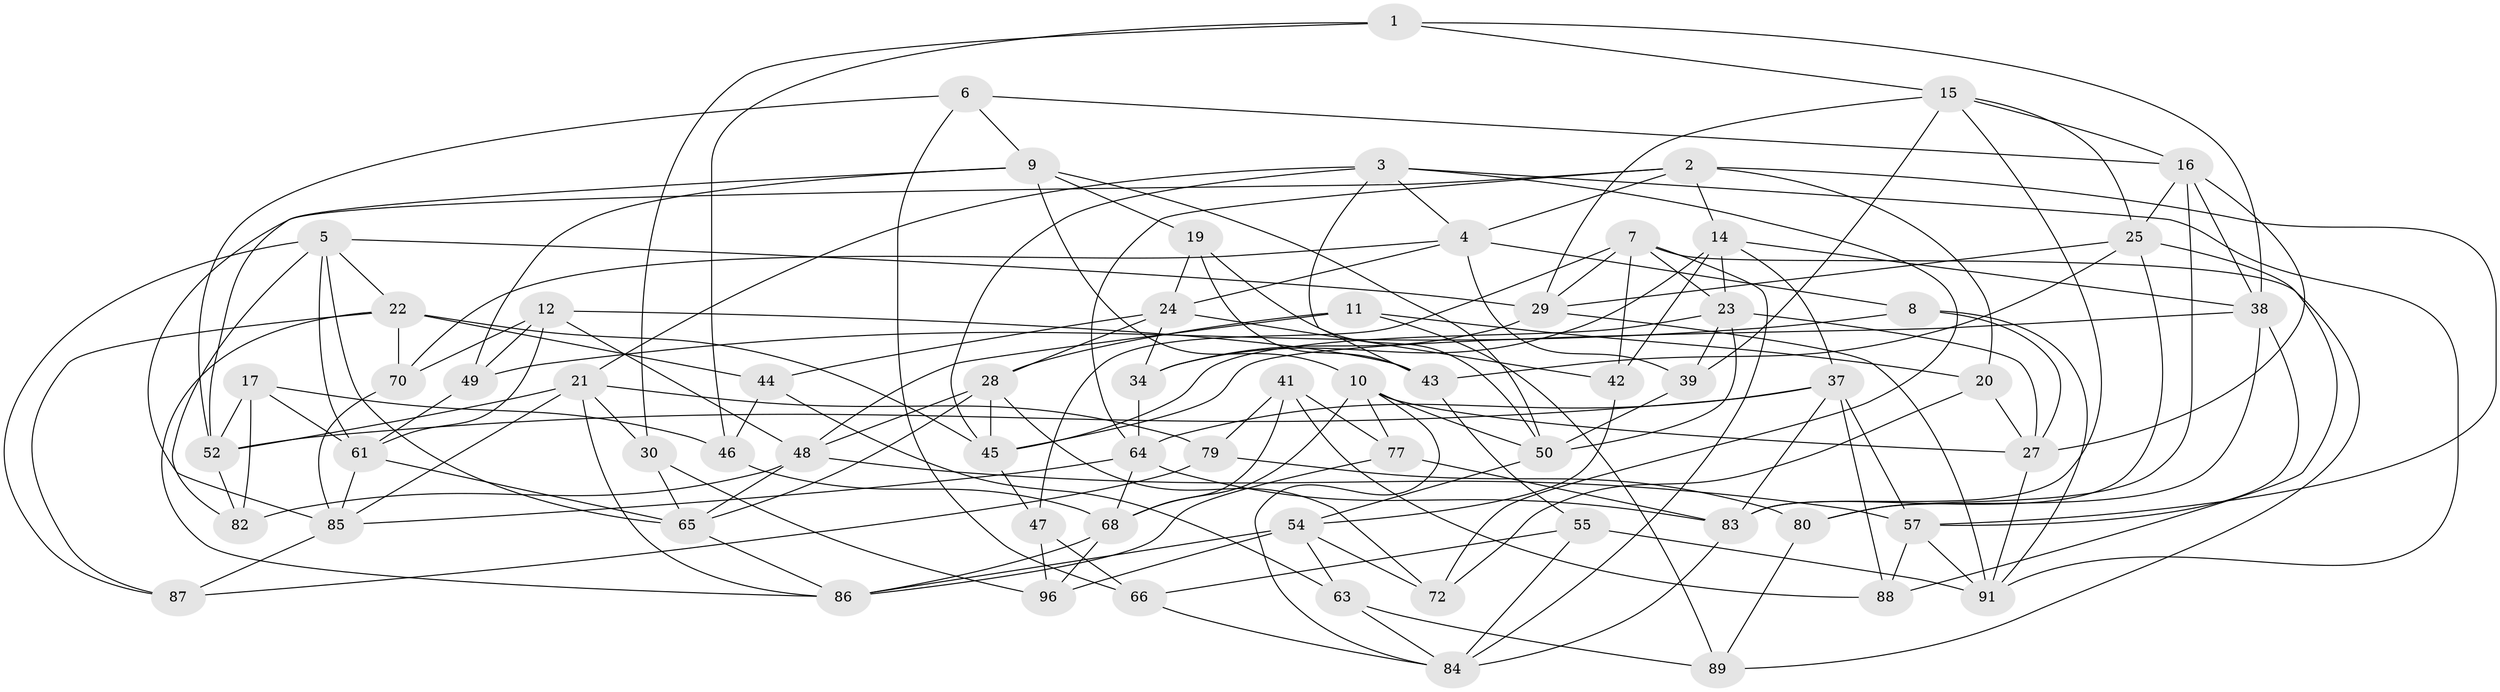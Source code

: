 // original degree distribution, {4: 1.0}
// Generated by graph-tools (version 1.1) at 2025/11/02/27/25 16:11:50]
// undirected, 66 vertices, 168 edges
graph export_dot {
graph [start="1"]
  node [color=gray90,style=filled];
  1;
  2 [super="+18"];
  3 [super="+35"];
  4 [super="+100"];
  5 [super="+102"];
  6;
  7 [super="+13"];
  8;
  9 [super="+36"];
  10 [super="+99"];
  11;
  12 [super="+67"];
  14 [super="+40"];
  15 [super="+32"];
  16 [super="+98"];
  17;
  19;
  20;
  21 [super="+73"];
  22 [super="+26"];
  23 [super="+101"];
  24 [super="+51"];
  25 [super="+56"];
  27 [super="+53"];
  28 [super="+33"];
  29 [super="+31"];
  30;
  34;
  37 [super="+75"];
  38 [super="+58"];
  39;
  41;
  42;
  43 [super="+60"];
  44;
  45 [super="+62"];
  46;
  47;
  48 [super="+97"];
  49;
  50 [super="+59"];
  52 [super="+90"];
  54 [super="+76"];
  55;
  57 [super="+74"];
  61 [super="+81"];
  63;
  64 [super="+69"];
  65 [super="+71"];
  66;
  68 [super="+78"];
  70;
  72;
  77;
  79;
  80;
  82;
  83 [super="+94"];
  84 [super="+103"];
  85 [super="+92"];
  86 [super="+93"];
  87;
  88;
  89;
  91 [super="+95"];
  96;
  1 -- 15;
  1 -- 30;
  1 -- 46;
  1 -- 38;
  2 -- 64;
  2 -- 4;
  2 -- 57;
  2 -- 20;
  2 -- 85;
  2 -- 14;
  3 -- 45;
  3 -- 43;
  3 -- 91;
  3 -- 72;
  3 -- 4;
  3 -- 21;
  4 -- 70;
  4 -- 24;
  4 -- 8;
  4 -- 39;
  5 -- 87;
  5 -- 82;
  5 -- 29;
  5 -- 22;
  5 -- 61;
  5 -- 65;
  6 -- 16;
  6 -- 66;
  6 -- 52;
  6 -- 9;
  7 -- 47;
  7 -- 29;
  7 -- 89;
  7 -- 42;
  7 -- 84;
  7 -- 23;
  8 -- 27;
  8 -- 91;
  8 -- 49;
  9 -- 49;
  9 -- 52;
  9 -- 50;
  9 -- 19;
  9 -- 10;
  10 -- 68;
  10 -- 50;
  10 -- 77;
  10 -- 27;
  10 -- 84;
  11 -- 48;
  11 -- 28;
  11 -- 20;
  11 -- 89;
  12 -- 70;
  12 -- 49;
  12 -- 48;
  12 -- 43 [weight=2];
  12 -- 61;
  14 -- 34;
  14 -- 23;
  14 -- 38;
  14 -- 42;
  14 -- 37;
  15 -- 29;
  15 -- 25;
  15 -- 16;
  15 -- 83;
  15 -- 39;
  16 -- 80;
  16 -- 38;
  16 -- 25;
  16 -- 27;
  17 -- 46;
  17 -- 52;
  17 -- 82;
  17 -- 61;
  19 -- 50;
  19 -- 24;
  19 -- 43;
  20 -- 72;
  20 -- 27;
  21 -- 79;
  21 -- 86;
  21 -- 85;
  21 -- 30;
  21 -- 52;
  22 -- 87;
  22 -- 70;
  22 -- 86;
  22 -- 44;
  22 -- 45;
  23 -- 39;
  23 -- 27;
  23 -- 50;
  23 -- 45;
  24 -- 44;
  24 -- 34;
  24 -- 42;
  24 -- 28;
  25 -- 29;
  25 -- 88;
  25 -- 83;
  25 -- 43;
  27 -- 91;
  28 -- 72;
  28 -- 48;
  28 -- 65;
  28 -- 45;
  29 -- 34;
  29 -- 91;
  30 -- 96;
  30 -- 65;
  34 -- 64;
  37 -- 88;
  37 -- 83;
  37 -- 64;
  37 -- 57;
  37 -- 52;
  38 -- 80;
  38 -- 57;
  38 -- 45;
  39 -- 50;
  41 -- 88;
  41 -- 79;
  41 -- 68;
  41 -- 77;
  42 -- 54;
  43 -- 55;
  44 -- 63;
  44 -- 46;
  45 -- 47;
  46 -- 68;
  47 -- 96;
  47 -- 66;
  48 -- 65;
  48 -- 57;
  48 -- 82;
  49 -- 61;
  50 -- 54;
  52 -- 82;
  54 -- 96;
  54 -- 63;
  54 -- 72;
  54 -- 86;
  55 -- 66;
  55 -- 84;
  55 -- 91;
  57 -- 88;
  57 -- 91;
  61 -- 85;
  61 -- 65;
  63 -- 89;
  63 -- 84;
  64 -- 83;
  64 -- 85;
  64 -- 68;
  65 -- 86;
  66 -- 84;
  68 -- 96;
  68 -- 86;
  70 -- 85;
  77 -- 83;
  77 -- 86;
  79 -- 80;
  79 -- 87;
  80 -- 89;
  83 -- 84;
  85 -- 87;
}

